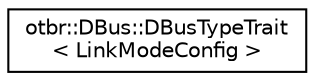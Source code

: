 digraph "Graphical Class Hierarchy"
{
  edge [fontname="Helvetica",fontsize="10",labelfontname="Helvetica",labelfontsize="10"];
  node [fontname="Helvetica",fontsize="10",shape=record];
  rankdir="LR";
  Node0 [label="otbr::DBus::DBusTypeTrait\l\< LinkModeConfig \>",height=0.2,width=0.4,color="black", fillcolor="white", style="filled",URL="$de/d7a/structotbr_1_1DBus_1_1DBusTypeTrait_3_01LinkModeConfig_01_4.html"];
}
